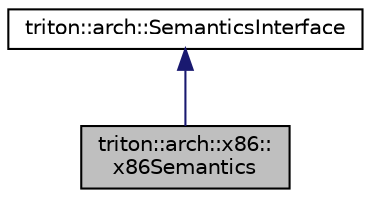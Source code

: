 digraph "triton::arch::x86::x86Semantics"
{
  edge [fontname="Helvetica",fontsize="10",labelfontname="Helvetica",labelfontsize="10"];
  node [fontname="Helvetica",fontsize="10",shape=record];
  Node0 [label="triton::arch::x86::\lx86Semantics",height=0.2,width=0.4,color="black", fillcolor="grey75", style="filled", fontcolor="black"];
  Node1 -> Node0 [dir="back",color="midnightblue",fontsize="10",style="solid",fontname="Helvetica"];
  Node1 [label="triton::arch::SemanticsInterface",height=0.2,width=0.4,color="black", fillcolor="white", style="filled",URL="$classtriton_1_1arch_1_1SemanticsInterface.html",tooltip="This interface is used as abstract semantics interface. All ISA semantics must use this interface..."];
}
